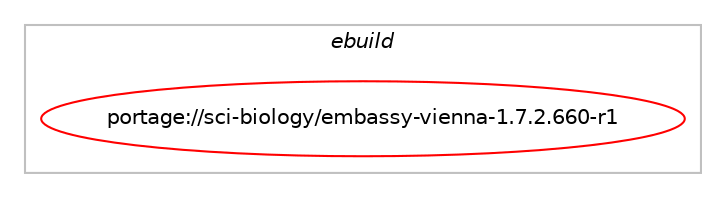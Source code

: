 digraph prolog {

# *************
# Graph options
# *************

newrank=true;
concentrate=true;
compound=true;
graph [rankdir=LR,fontname=Helvetica,fontsize=10,ranksep=1.5];#, ranksep=2.5, nodesep=0.2];
edge  [arrowhead=vee];
node  [fontname=Helvetica,fontsize=10];

# **********
# The ebuild
# **********

subgraph cluster_leftcol {
color=gray;
label=<<i>ebuild</i>>;
id [label="portage://sci-biology/embassy-vienna-1.7.2.660-r1", color=red, width=4, href="../sci-biology/embassy-vienna-1.7.2.660-r1.svg"];
}

# ****************
# The dependencies
# ****************

subgraph cluster_midcol {
color=gray;
label=<<i>dependencies</i>>;
subgraph cluster_compile {
fillcolor="#eeeeee";
style=filled;
label=<<i>compile</i>>;
# *** BEGIN UNKNOWN DEPENDENCY TYPE (TODO) ***
# id -> equal(use_conditional_group(positive,X,portage://sci-biology/embassy-vienna-1.7.2.660-r1,[package_dependency(portage://sci-biology/embassy-vienna-1.7.2.660-r1,install,no,x11-libs,libXt,none,[,,],[],[])]))
# *** END UNKNOWN DEPENDENCY TYPE (TODO) ***

# *** BEGIN UNKNOWN DEPENDENCY TYPE (TODO) ***
# id -> equal(use_conditional_group(positive,mysql,portage://sci-biology/embassy-vienna-1.7.2.660-r1,[package_dependency(portage://sci-biology/embassy-vienna-1.7.2.660-r1,install,no,dev-db,mysql-connector-c,none,[,,],[slot(0),equal],[])]))
# *** END UNKNOWN DEPENDENCY TYPE (TODO) ***

# *** BEGIN UNKNOWN DEPENDENCY TYPE (TODO) ***
# id -> equal(use_conditional_group(positive,pdf,portage://sci-biology/embassy-vienna-1.7.2.660-r1,[package_dependency(portage://sci-biology/embassy-vienna-1.7.2.660-r1,install,no,media-libs,libharu,none,[,,],any_same_slot,[])]))
# *** END UNKNOWN DEPENDENCY TYPE (TODO) ***

# *** BEGIN UNKNOWN DEPENDENCY TYPE (TODO) ***
# id -> equal(use_conditional_group(positive,png,portage://sci-biology/embassy-vienna-1.7.2.660-r1,[package_dependency(portage://sci-biology/embassy-vienna-1.7.2.660-r1,install,no,media-libs,gd,none,[,,],[slot(2),equal],[use(enable(png),none)])]))
# *** END UNKNOWN DEPENDENCY TYPE (TODO) ***

# *** BEGIN UNKNOWN DEPENDENCY TYPE (TODO) ***
# id -> equal(use_conditional_group(positive,postgres,portage://sci-biology/embassy-vienna-1.7.2.660-r1,[package_dependency(portage://sci-biology/embassy-vienna-1.7.2.660-r1,install,no,dev-db,postgresql,none,[,,],any_same_slot,[])]))
# *** END UNKNOWN DEPENDENCY TYPE (TODO) ***

# *** BEGIN UNKNOWN DEPENDENCY TYPE (TODO) ***
# id -> equal(package_dependency(portage://sci-biology/embassy-vienna-1.7.2.660-r1,install,no,dev-libs,expat,none,[,,],[],[]))
# *** END UNKNOWN DEPENDENCY TYPE (TODO) ***

# *** BEGIN UNKNOWN DEPENDENCY TYPE (TODO) ***
# id -> equal(package_dependency(portage://sci-biology/embassy-vienna-1.7.2.660-r1,install,no,dev-libs,libpcre,none,[,,],[slot(3)],[]))
# *** END UNKNOWN DEPENDENCY TYPE (TODO) ***

# *** BEGIN UNKNOWN DEPENDENCY TYPE (TODO) ***
# id -> equal(package_dependency(portage://sci-biology/embassy-vienna-1.7.2.660-r1,install,no,sci-biology,emboss,greaterequal,[6.6.0,,-r1,6.6.0-r1],[],[use(equal(mysql),none),use(equal(pdf),none),use(equal(png),none),use(equal(postgres),none),use(equal(X),none)]))
# *** END UNKNOWN DEPENDENCY TYPE (TODO) ***

# *** BEGIN UNKNOWN DEPENDENCY TYPE (TODO) ***
# id -> equal(package_dependency(portage://sci-biology/embassy-vienna-1.7.2.660-r1,install,no,sci-libs,plplot,none,[,,],any_same_slot,[]))
# *** END UNKNOWN DEPENDENCY TYPE (TODO) ***

# *** BEGIN UNKNOWN DEPENDENCY TYPE (TODO) ***
# id -> equal(package_dependency(portage://sci-biology/embassy-vienna-1.7.2.660-r1,install,no,sys-libs,zlib,none,[,,],[],[]))
# *** END UNKNOWN DEPENDENCY TYPE (TODO) ***

}
subgraph cluster_compileandrun {
fillcolor="#eeeeee";
style=filled;
label=<<i>compile and run</i>>;
}
subgraph cluster_run {
fillcolor="#eeeeee";
style=filled;
label=<<i>run</i>>;
# *** BEGIN UNKNOWN DEPENDENCY TYPE (TODO) ***
# id -> equal(use_conditional_group(positive,X,portage://sci-biology/embassy-vienna-1.7.2.660-r1,[package_dependency(portage://sci-biology/embassy-vienna-1.7.2.660-r1,run,no,x11-libs,libXt,none,[,,],[],[])]))
# *** END UNKNOWN DEPENDENCY TYPE (TODO) ***

# *** BEGIN UNKNOWN DEPENDENCY TYPE (TODO) ***
# id -> equal(use_conditional_group(positive,mysql,portage://sci-biology/embassy-vienna-1.7.2.660-r1,[package_dependency(portage://sci-biology/embassy-vienna-1.7.2.660-r1,run,no,dev-db,mysql-connector-c,none,[,,],[slot(0),equal],[])]))
# *** END UNKNOWN DEPENDENCY TYPE (TODO) ***

# *** BEGIN UNKNOWN DEPENDENCY TYPE (TODO) ***
# id -> equal(use_conditional_group(positive,pdf,portage://sci-biology/embassy-vienna-1.7.2.660-r1,[package_dependency(portage://sci-biology/embassy-vienna-1.7.2.660-r1,run,no,media-libs,libharu,none,[,,],any_same_slot,[])]))
# *** END UNKNOWN DEPENDENCY TYPE (TODO) ***

# *** BEGIN UNKNOWN DEPENDENCY TYPE (TODO) ***
# id -> equal(use_conditional_group(positive,png,portage://sci-biology/embassy-vienna-1.7.2.660-r1,[package_dependency(portage://sci-biology/embassy-vienna-1.7.2.660-r1,run,no,media-libs,gd,none,[,,],[slot(2),equal],[use(enable(png),none)])]))
# *** END UNKNOWN DEPENDENCY TYPE (TODO) ***

# *** BEGIN UNKNOWN DEPENDENCY TYPE (TODO) ***
# id -> equal(use_conditional_group(positive,postgres,portage://sci-biology/embassy-vienna-1.7.2.660-r1,[package_dependency(portage://sci-biology/embassy-vienna-1.7.2.660-r1,run,no,dev-db,postgresql,none,[,,],any_same_slot,[])]))
# *** END UNKNOWN DEPENDENCY TYPE (TODO) ***

# *** BEGIN UNKNOWN DEPENDENCY TYPE (TODO) ***
# id -> equal(package_dependency(portage://sci-biology/embassy-vienna-1.7.2.660-r1,run,no,dev-libs,expat,none,[,,],[],[]))
# *** END UNKNOWN DEPENDENCY TYPE (TODO) ***

# *** BEGIN UNKNOWN DEPENDENCY TYPE (TODO) ***
# id -> equal(package_dependency(portage://sci-biology/embassy-vienna-1.7.2.660-r1,run,no,dev-libs,libpcre,none,[,,],[slot(3)],[]))
# *** END UNKNOWN DEPENDENCY TYPE (TODO) ***

# *** BEGIN UNKNOWN DEPENDENCY TYPE (TODO) ***
# id -> equal(package_dependency(portage://sci-biology/embassy-vienna-1.7.2.660-r1,run,no,sci-biology,emboss,greaterequal,[6.6.0,,-r1,6.6.0-r1],[],[use(equal(mysql),none),use(equal(pdf),none),use(equal(png),none),use(equal(postgres),none),use(equal(X),none)]))
# *** END UNKNOWN DEPENDENCY TYPE (TODO) ***

# *** BEGIN UNKNOWN DEPENDENCY TYPE (TODO) ***
# id -> equal(package_dependency(portage://sci-biology/embassy-vienna-1.7.2.660-r1,run,no,sci-libs,plplot,none,[,,],any_same_slot,[]))
# *** END UNKNOWN DEPENDENCY TYPE (TODO) ***

# *** BEGIN UNKNOWN DEPENDENCY TYPE (TODO) ***
# id -> equal(package_dependency(portage://sci-biology/embassy-vienna-1.7.2.660-r1,run,no,sys-libs,zlib,none,[,,],[],[]))
# *** END UNKNOWN DEPENDENCY TYPE (TODO) ***

}
}

# **************
# The candidates
# **************

subgraph cluster_choices {
rank=same;
color=gray;
label=<<i>candidates</i>>;

}

}
